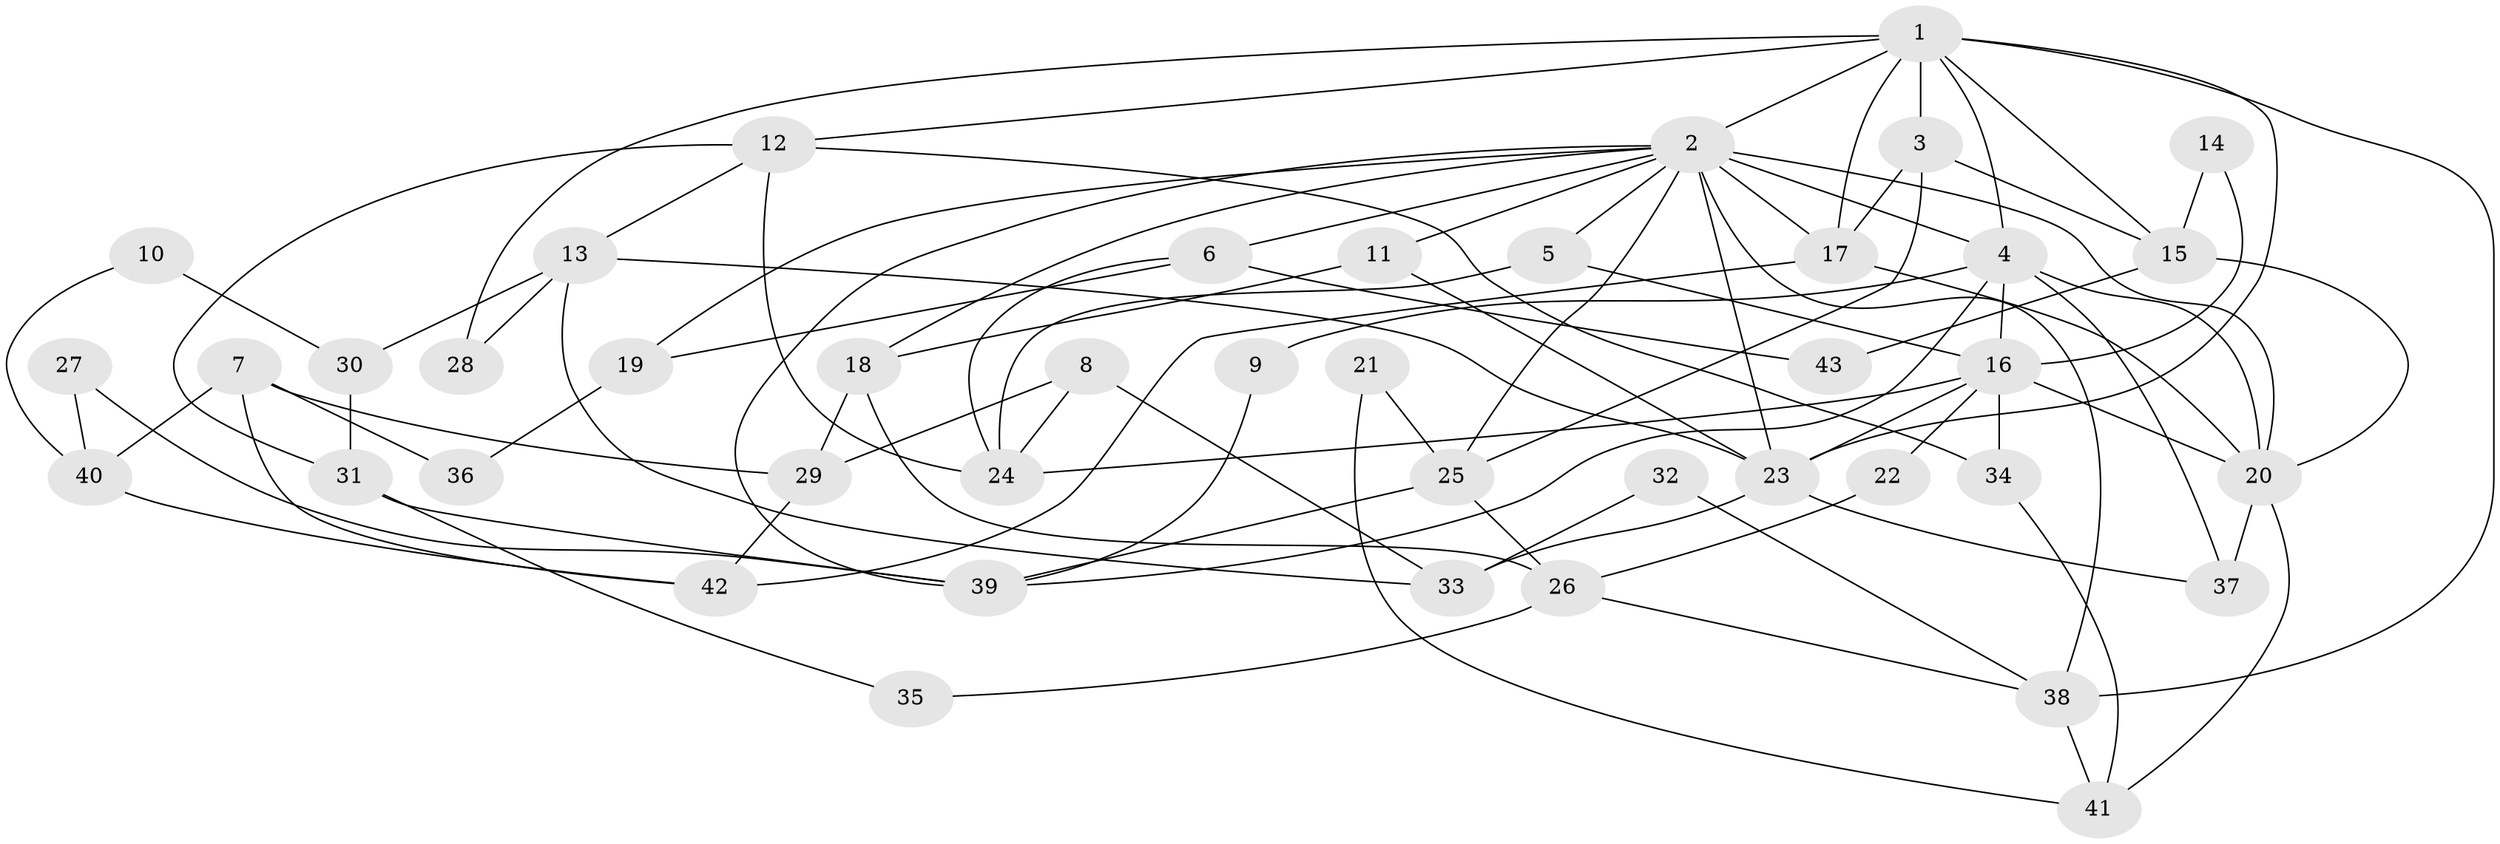 // original degree distribution, {4: 0.2786885245901639, 3: 0.22950819672131148, 5: 0.22950819672131148, 2: 0.14754098360655737, 6: 0.06557377049180328, 7: 0.03278688524590164, 8: 0.01639344262295082}
// Generated by graph-tools (version 1.1) at 2025/51/03/04/25 22:51:13]
// undirected, 43 vertices, 90 edges
graph export_dot {
  node [color=gray90,style=filled];
  1;
  2;
  3;
  4;
  5;
  6;
  7;
  8;
  9;
  10;
  11;
  12;
  13;
  14;
  15;
  16;
  17;
  18;
  19;
  20;
  21;
  22;
  23;
  24;
  25;
  26;
  27;
  28;
  29;
  30;
  31;
  32;
  33;
  34;
  35;
  36;
  37;
  38;
  39;
  40;
  41;
  42;
  43;
  1 -- 2 [weight=2.0];
  1 -- 3 [weight=2.0];
  1 -- 4 [weight=1.0];
  1 -- 12 [weight=1.0];
  1 -- 15 [weight=1.0];
  1 -- 17 [weight=1.0];
  1 -- 23 [weight=1.0];
  1 -- 28 [weight=2.0];
  1 -- 38 [weight=2.0];
  2 -- 4 [weight=2.0];
  2 -- 5 [weight=1.0];
  2 -- 6 [weight=1.0];
  2 -- 11 [weight=1.0];
  2 -- 17 [weight=1.0];
  2 -- 18 [weight=1.0];
  2 -- 19 [weight=1.0];
  2 -- 20 [weight=1.0];
  2 -- 23 [weight=1.0];
  2 -- 25 [weight=1.0];
  2 -- 38 [weight=1.0];
  2 -- 39 [weight=1.0];
  3 -- 15 [weight=1.0];
  3 -- 17 [weight=1.0];
  3 -- 25 [weight=1.0];
  4 -- 9 [weight=1.0];
  4 -- 16 [weight=1.0];
  4 -- 20 [weight=1.0];
  4 -- 37 [weight=1.0];
  4 -- 39 [weight=1.0];
  5 -- 16 [weight=1.0];
  5 -- 24 [weight=1.0];
  6 -- 19 [weight=1.0];
  6 -- 24 [weight=1.0];
  6 -- 43 [weight=1.0];
  7 -- 29 [weight=1.0];
  7 -- 36 [weight=1.0];
  7 -- 40 [weight=1.0];
  7 -- 42 [weight=1.0];
  8 -- 24 [weight=1.0];
  8 -- 29 [weight=1.0];
  8 -- 33 [weight=1.0];
  9 -- 39 [weight=1.0];
  10 -- 30 [weight=1.0];
  10 -- 40 [weight=1.0];
  11 -- 18 [weight=1.0];
  11 -- 23 [weight=1.0];
  12 -- 13 [weight=1.0];
  12 -- 24 [weight=1.0];
  12 -- 31 [weight=1.0];
  12 -- 34 [weight=1.0];
  13 -- 23 [weight=1.0];
  13 -- 28 [weight=1.0];
  13 -- 30 [weight=1.0];
  13 -- 33 [weight=1.0];
  14 -- 15 [weight=1.0];
  14 -- 16 [weight=1.0];
  15 -- 20 [weight=1.0];
  15 -- 43 [weight=1.0];
  16 -- 20 [weight=1.0];
  16 -- 22 [weight=1.0];
  16 -- 23 [weight=1.0];
  16 -- 24 [weight=1.0];
  16 -- 34 [weight=1.0];
  17 -- 20 [weight=1.0];
  17 -- 42 [weight=1.0];
  18 -- 26 [weight=1.0];
  18 -- 29 [weight=1.0];
  19 -- 36 [weight=1.0];
  20 -- 37 [weight=1.0];
  20 -- 41 [weight=1.0];
  21 -- 25 [weight=1.0];
  21 -- 41 [weight=1.0];
  22 -- 26 [weight=1.0];
  23 -- 33 [weight=1.0];
  23 -- 37 [weight=1.0];
  25 -- 26 [weight=1.0];
  25 -- 39 [weight=1.0];
  26 -- 35 [weight=1.0];
  26 -- 38 [weight=1.0];
  27 -- 39 [weight=1.0];
  27 -- 40 [weight=1.0];
  29 -- 42 [weight=1.0];
  30 -- 31 [weight=1.0];
  31 -- 35 [weight=1.0];
  31 -- 39 [weight=1.0];
  32 -- 33 [weight=1.0];
  32 -- 38 [weight=1.0];
  34 -- 41 [weight=1.0];
  38 -- 41 [weight=1.0];
  40 -- 42 [weight=1.0];
}
